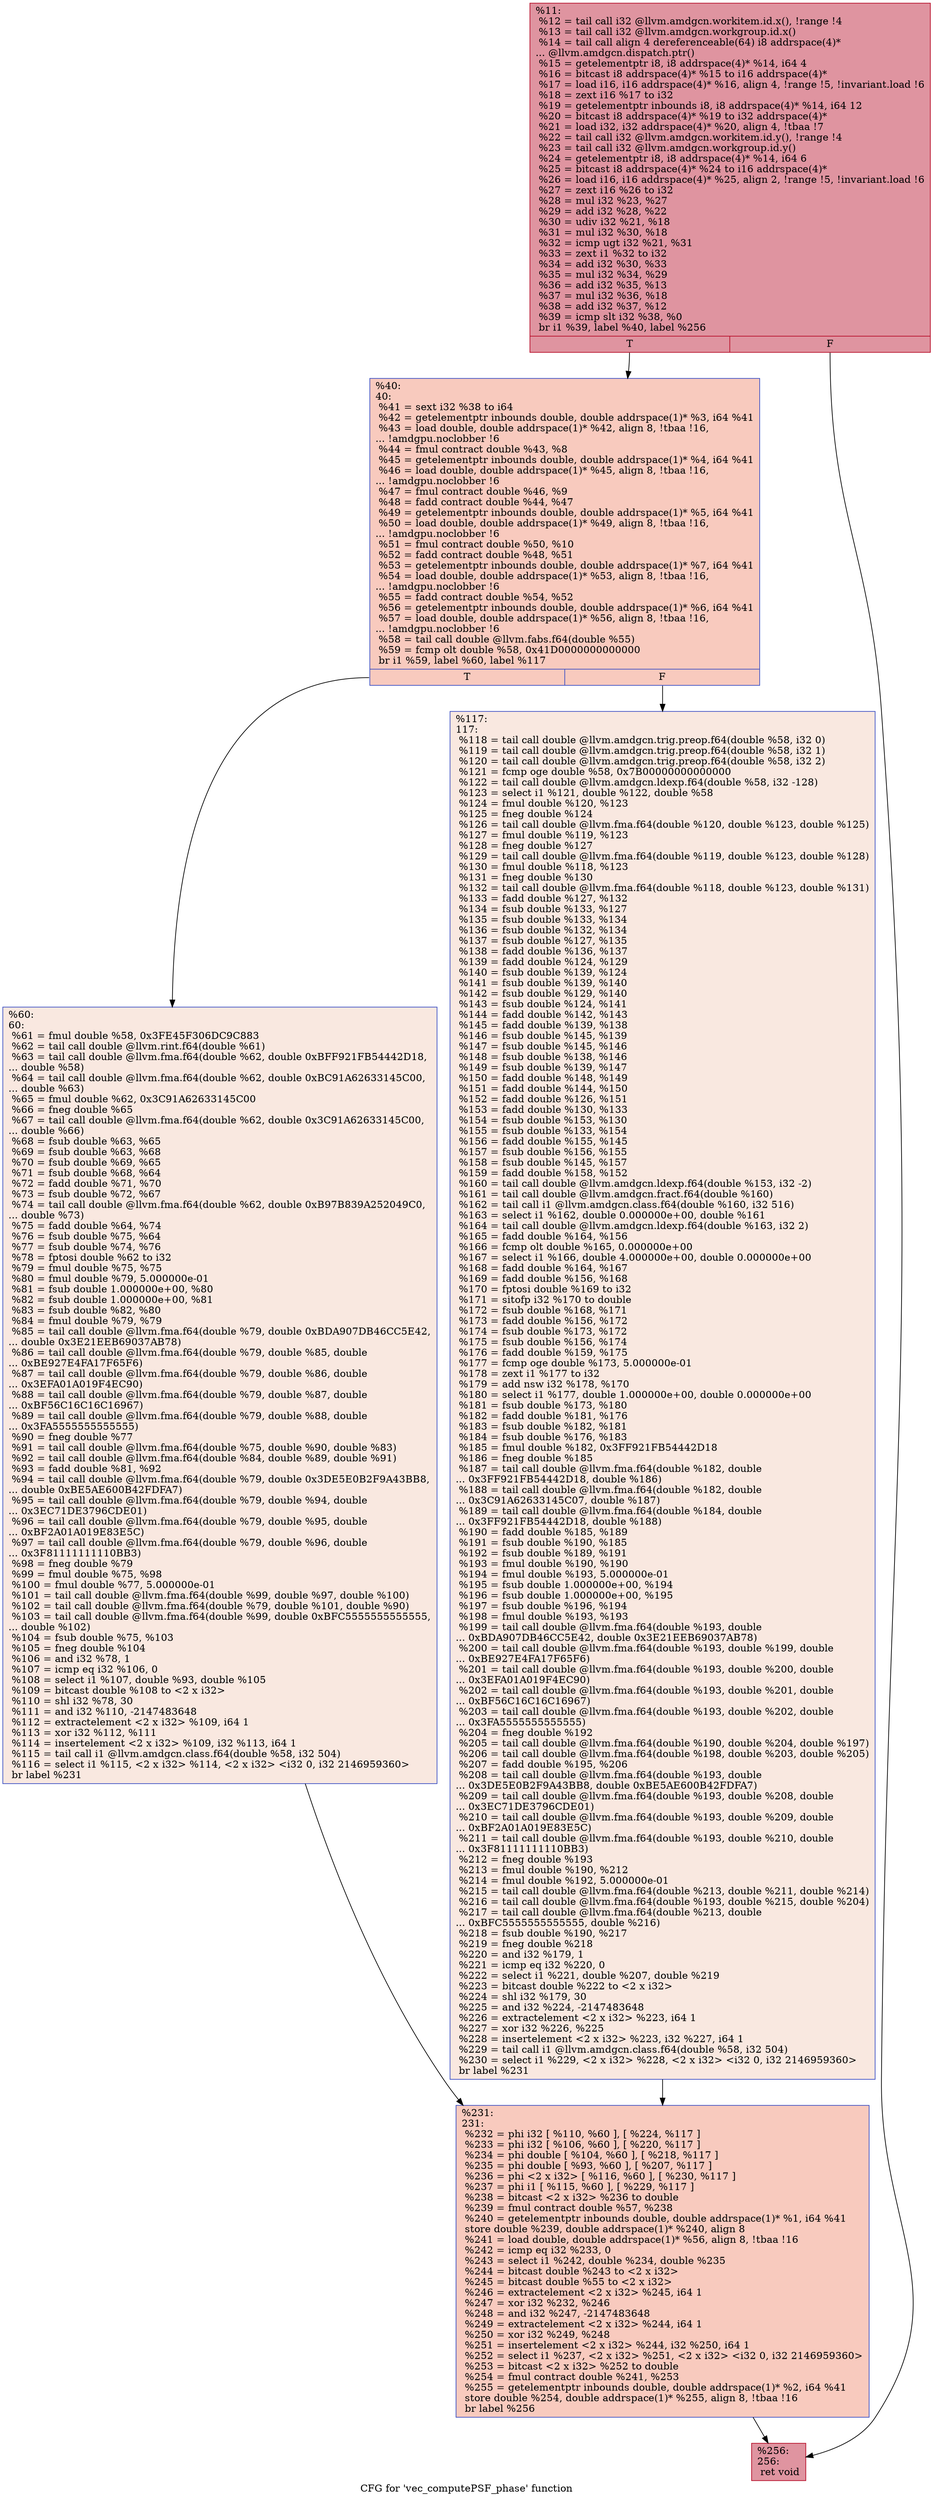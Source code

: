 digraph "CFG for 'vec_computePSF_phase' function" {
	label="CFG for 'vec_computePSF_phase' function";

	Node0x52439f0 [shape=record,color="#b70d28ff", style=filled, fillcolor="#b70d2870",label="{%11:\l  %12 = tail call i32 @llvm.amdgcn.workitem.id.x(), !range !4\l  %13 = tail call i32 @llvm.amdgcn.workgroup.id.x()\l  %14 = tail call align 4 dereferenceable(64) i8 addrspace(4)*\l... @llvm.amdgcn.dispatch.ptr()\l  %15 = getelementptr i8, i8 addrspace(4)* %14, i64 4\l  %16 = bitcast i8 addrspace(4)* %15 to i16 addrspace(4)*\l  %17 = load i16, i16 addrspace(4)* %16, align 4, !range !5, !invariant.load !6\l  %18 = zext i16 %17 to i32\l  %19 = getelementptr inbounds i8, i8 addrspace(4)* %14, i64 12\l  %20 = bitcast i8 addrspace(4)* %19 to i32 addrspace(4)*\l  %21 = load i32, i32 addrspace(4)* %20, align 4, !tbaa !7\l  %22 = tail call i32 @llvm.amdgcn.workitem.id.y(), !range !4\l  %23 = tail call i32 @llvm.amdgcn.workgroup.id.y()\l  %24 = getelementptr i8, i8 addrspace(4)* %14, i64 6\l  %25 = bitcast i8 addrspace(4)* %24 to i16 addrspace(4)*\l  %26 = load i16, i16 addrspace(4)* %25, align 2, !range !5, !invariant.load !6\l  %27 = zext i16 %26 to i32\l  %28 = mul i32 %23, %27\l  %29 = add i32 %28, %22\l  %30 = udiv i32 %21, %18\l  %31 = mul i32 %30, %18\l  %32 = icmp ugt i32 %21, %31\l  %33 = zext i1 %32 to i32\l  %34 = add i32 %30, %33\l  %35 = mul i32 %34, %29\l  %36 = add i32 %35, %13\l  %37 = mul i32 %36, %18\l  %38 = add i32 %37, %12\l  %39 = icmp slt i32 %38, %0\l  br i1 %39, label %40, label %256\l|{<s0>T|<s1>F}}"];
	Node0x52439f0:s0 -> Node0x5248650;
	Node0x52439f0:s1 -> Node0x52486e0;
	Node0x5248650 [shape=record,color="#3d50c3ff", style=filled, fillcolor="#ef886b70",label="{%40:\l40:                                               \l  %41 = sext i32 %38 to i64\l  %42 = getelementptr inbounds double, double addrspace(1)* %3, i64 %41\l  %43 = load double, double addrspace(1)* %42, align 8, !tbaa !16,\l... !amdgpu.noclobber !6\l  %44 = fmul contract double %43, %8\l  %45 = getelementptr inbounds double, double addrspace(1)* %4, i64 %41\l  %46 = load double, double addrspace(1)* %45, align 8, !tbaa !16,\l... !amdgpu.noclobber !6\l  %47 = fmul contract double %46, %9\l  %48 = fadd contract double %44, %47\l  %49 = getelementptr inbounds double, double addrspace(1)* %5, i64 %41\l  %50 = load double, double addrspace(1)* %49, align 8, !tbaa !16,\l... !amdgpu.noclobber !6\l  %51 = fmul contract double %50, %10\l  %52 = fadd contract double %48, %51\l  %53 = getelementptr inbounds double, double addrspace(1)* %7, i64 %41\l  %54 = load double, double addrspace(1)* %53, align 8, !tbaa !16,\l... !amdgpu.noclobber !6\l  %55 = fadd contract double %54, %52\l  %56 = getelementptr inbounds double, double addrspace(1)* %6, i64 %41\l  %57 = load double, double addrspace(1)* %56, align 8, !tbaa !16,\l... !amdgpu.noclobber !6\l  %58 = tail call double @llvm.fabs.f64(double %55)\l  %59 = fcmp olt double %58, 0x41D0000000000000\l  br i1 %59, label %60, label %117\l|{<s0>T|<s1>F}}"];
	Node0x5248650:s0 -> Node0x524a670;
	Node0x5248650:s1 -> Node0x524a700;
	Node0x524a670 [shape=record,color="#3d50c3ff", style=filled, fillcolor="#f1ccb870",label="{%60:\l60:                                               \l  %61 = fmul double %58, 0x3FE45F306DC9C883\l  %62 = tail call double @llvm.rint.f64(double %61)\l  %63 = tail call double @llvm.fma.f64(double %62, double 0xBFF921FB54442D18,\l... double %58)\l  %64 = tail call double @llvm.fma.f64(double %62, double 0xBC91A62633145C00,\l... double %63)\l  %65 = fmul double %62, 0x3C91A62633145C00\l  %66 = fneg double %65\l  %67 = tail call double @llvm.fma.f64(double %62, double 0x3C91A62633145C00,\l... double %66)\l  %68 = fsub double %63, %65\l  %69 = fsub double %63, %68\l  %70 = fsub double %69, %65\l  %71 = fsub double %68, %64\l  %72 = fadd double %71, %70\l  %73 = fsub double %72, %67\l  %74 = tail call double @llvm.fma.f64(double %62, double 0xB97B839A252049C0,\l... double %73)\l  %75 = fadd double %64, %74\l  %76 = fsub double %75, %64\l  %77 = fsub double %74, %76\l  %78 = fptosi double %62 to i32\l  %79 = fmul double %75, %75\l  %80 = fmul double %79, 5.000000e-01\l  %81 = fsub double 1.000000e+00, %80\l  %82 = fsub double 1.000000e+00, %81\l  %83 = fsub double %82, %80\l  %84 = fmul double %79, %79\l  %85 = tail call double @llvm.fma.f64(double %79, double 0xBDA907DB46CC5E42,\l... double 0x3E21EEB69037AB78)\l  %86 = tail call double @llvm.fma.f64(double %79, double %85, double\l... 0xBE927E4FA17F65F6)\l  %87 = tail call double @llvm.fma.f64(double %79, double %86, double\l... 0x3EFA01A019F4EC90)\l  %88 = tail call double @llvm.fma.f64(double %79, double %87, double\l... 0xBF56C16C16C16967)\l  %89 = tail call double @llvm.fma.f64(double %79, double %88, double\l... 0x3FA5555555555555)\l  %90 = fneg double %77\l  %91 = tail call double @llvm.fma.f64(double %75, double %90, double %83)\l  %92 = tail call double @llvm.fma.f64(double %84, double %89, double %91)\l  %93 = fadd double %81, %92\l  %94 = tail call double @llvm.fma.f64(double %79, double 0x3DE5E0B2F9A43BB8,\l... double 0xBE5AE600B42FDFA7)\l  %95 = tail call double @llvm.fma.f64(double %79, double %94, double\l... 0x3EC71DE3796CDE01)\l  %96 = tail call double @llvm.fma.f64(double %79, double %95, double\l... 0xBF2A01A019E83E5C)\l  %97 = tail call double @llvm.fma.f64(double %79, double %96, double\l... 0x3F81111111110BB3)\l  %98 = fneg double %79\l  %99 = fmul double %75, %98\l  %100 = fmul double %77, 5.000000e-01\l  %101 = tail call double @llvm.fma.f64(double %99, double %97, double %100)\l  %102 = tail call double @llvm.fma.f64(double %79, double %101, double %90)\l  %103 = tail call double @llvm.fma.f64(double %99, double 0xBFC5555555555555,\l... double %102)\l  %104 = fsub double %75, %103\l  %105 = fneg double %104\l  %106 = and i32 %78, 1\l  %107 = icmp eq i32 %106, 0\l  %108 = select i1 %107, double %93, double %105\l  %109 = bitcast double %108 to \<2 x i32\>\l  %110 = shl i32 %78, 30\l  %111 = and i32 %110, -2147483648\l  %112 = extractelement \<2 x i32\> %109, i64 1\l  %113 = xor i32 %112, %111\l  %114 = insertelement \<2 x i32\> %109, i32 %113, i64 1\l  %115 = tail call i1 @llvm.amdgcn.class.f64(double %58, i32 504)\l  %116 = select i1 %115, \<2 x i32\> %114, \<2 x i32\> \<i32 0, i32 2146959360\>\l  br label %231\l}"];
	Node0x524a670 -> Node0x524e670;
	Node0x524a700 [shape=record,color="#3d50c3ff", style=filled, fillcolor="#f1ccb870",label="{%117:\l117:                                              \l  %118 = tail call double @llvm.amdgcn.trig.preop.f64(double %58, i32 0)\l  %119 = tail call double @llvm.amdgcn.trig.preop.f64(double %58, i32 1)\l  %120 = tail call double @llvm.amdgcn.trig.preop.f64(double %58, i32 2)\l  %121 = fcmp oge double %58, 0x7B00000000000000\l  %122 = tail call double @llvm.amdgcn.ldexp.f64(double %58, i32 -128)\l  %123 = select i1 %121, double %122, double %58\l  %124 = fmul double %120, %123\l  %125 = fneg double %124\l  %126 = tail call double @llvm.fma.f64(double %120, double %123, double %125)\l  %127 = fmul double %119, %123\l  %128 = fneg double %127\l  %129 = tail call double @llvm.fma.f64(double %119, double %123, double %128)\l  %130 = fmul double %118, %123\l  %131 = fneg double %130\l  %132 = tail call double @llvm.fma.f64(double %118, double %123, double %131)\l  %133 = fadd double %127, %132\l  %134 = fsub double %133, %127\l  %135 = fsub double %133, %134\l  %136 = fsub double %132, %134\l  %137 = fsub double %127, %135\l  %138 = fadd double %136, %137\l  %139 = fadd double %124, %129\l  %140 = fsub double %139, %124\l  %141 = fsub double %139, %140\l  %142 = fsub double %129, %140\l  %143 = fsub double %124, %141\l  %144 = fadd double %142, %143\l  %145 = fadd double %139, %138\l  %146 = fsub double %145, %139\l  %147 = fsub double %145, %146\l  %148 = fsub double %138, %146\l  %149 = fsub double %139, %147\l  %150 = fadd double %148, %149\l  %151 = fadd double %144, %150\l  %152 = fadd double %126, %151\l  %153 = fadd double %130, %133\l  %154 = fsub double %153, %130\l  %155 = fsub double %133, %154\l  %156 = fadd double %155, %145\l  %157 = fsub double %156, %155\l  %158 = fsub double %145, %157\l  %159 = fadd double %158, %152\l  %160 = tail call double @llvm.amdgcn.ldexp.f64(double %153, i32 -2)\l  %161 = tail call double @llvm.amdgcn.fract.f64(double %160)\l  %162 = tail call i1 @llvm.amdgcn.class.f64(double %160, i32 516)\l  %163 = select i1 %162, double 0.000000e+00, double %161\l  %164 = tail call double @llvm.amdgcn.ldexp.f64(double %163, i32 2)\l  %165 = fadd double %164, %156\l  %166 = fcmp olt double %165, 0.000000e+00\l  %167 = select i1 %166, double 4.000000e+00, double 0.000000e+00\l  %168 = fadd double %164, %167\l  %169 = fadd double %156, %168\l  %170 = fptosi double %169 to i32\l  %171 = sitofp i32 %170 to double\l  %172 = fsub double %168, %171\l  %173 = fadd double %156, %172\l  %174 = fsub double %173, %172\l  %175 = fsub double %156, %174\l  %176 = fadd double %159, %175\l  %177 = fcmp oge double %173, 5.000000e-01\l  %178 = zext i1 %177 to i32\l  %179 = add nsw i32 %178, %170\l  %180 = select i1 %177, double 1.000000e+00, double 0.000000e+00\l  %181 = fsub double %173, %180\l  %182 = fadd double %181, %176\l  %183 = fsub double %182, %181\l  %184 = fsub double %176, %183\l  %185 = fmul double %182, 0x3FF921FB54442D18\l  %186 = fneg double %185\l  %187 = tail call double @llvm.fma.f64(double %182, double\l... 0x3FF921FB54442D18, double %186)\l  %188 = tail call double @llvm.fma.f64(double %182, double\l... 0x3C91A62633145C07, double %187)\l  %189 = tail call double @llvm.fma.f64(double %184, double\l... 0x3FF921FB54442D18, double %188)\l  %190 = fadd double %185, %189\l  %191 = fsub double %190, %185\l  %192 = fsub double %189, %191\l  %193 = fmul double %190, %190\l  %194 = fmul double %193, 5.000000e-01\l  %195 = fsub double 1.000000e+00, %194\l  %196 = fsub double 1.000000e+00, %195\l  %197 = fsub double %196, %194\l  %198 = fmul double %193, %193\l  %199 = tail call double @llvm.fma.f64(double %193, double\l... 0xBDA907DB46CC5E42, double 0x3E21EEB69037AB78)\l  %200 = tail call double @llvm.fma.f64(double %193, double %199, double\l... 0xBE927E4FA17F65F6)\l  %201 = tail call double @llvm.fma.f64(double %193, double %200, double\l... 0x3EFA01A019F4EC90)\l  %202 = tail call double @llvm.fma.f64(double %193, double %201, double\l... 0xBF56C16C16C16967)\l  %203 = tail call double @llvm.fma.f64(double %193, double %202, double\l... 0x3FA5555555555555)\l  %204 = fneg double %192\l  %205 = tail call double @llvm.fma.f64(double %190, double %204, double %197)\l  %206 = tail call double @llvm.fma.f64(double %198, double %203, double %205)\l  %207 = fadd double %195, %206\l  %208 = tail call double @llvm.fma.f64(double %193, double\l... 0x3DE5E0B2F9A43BB8, double 0xBE5AE600B42FDFA7)\l  %209 = tail call double @llvm.fma.f64(double %193, double %208, double\l... 0x3EC71DE3796CDE01)\l  %210 = tail call double @llvm.fma.f64(double %193, double %209, double\l... 0xBF2A01A019E83E5C)\l  %211 = tail call double @llvm.fma.f64(double %193, double %210, double\l... 0x3F81111111110BB3)\l  %212 = fneg double %193\l  %213 = fmul double %190, %212\l  %214 = fmul double %192, 5.000000e-01\l  %215 = tail call double @llvm.fma.f64(double %213, double %211, double %214)\l  %216 = tail call double @llvm.fma.f64(double %193, double %215, double %204)\l  %217 = tail call double @llvm.fma.f64(double %213, double\l... 0xBFC5555555555555, double %216)\l  %218 = fsub double %190, %217\l  %219 = fneg double %218\l  %220 = and i32 %179, 1\l  %221 = icmp eq i32 %220, 0\l  %222 = select i1 %221, double %207, double %219\l  %223 = bitcast double %222 to \<2 x i32\>\l  %224 = shl i32 %179, 30\l  %225 = and i32 %224, -2147483648\l  %226 = extractelement \<2 x i32\> %223, i64 1\l  %227 = xor i32 %226, %225\l  %228 = insertelement \<2 x i32\> %223, i32 %227, i64 1\l  %229 = tail call i1 @llvm.amdgcn.class.f64(double %58, i32 504)\l  %230 = select i1 %229, \<2 x i32\> %228, \<2 x i32\> \<i32 0, i32 2146959360\>\l  br label %231\l}"];
	Node0x524a700 -> Node0x524e670;
	Node0x524e670 [shape=record,color="#3d50c3ff", style=filled, fillcolor="#ef886b70",label="{%231:\l231:                                              \l  %232 = phi i32 [ %110, %60 ], [ %224, %117 ]\l  %233 = phi i32 [ %106, %60 ], [ %220, %117 ]\l  %234 = phi double [ %104, %60 ], [ %218, %117 ]\l  %235 = phi double [ %93, %60 ], [ %207, %117 ]\l  %236 = phi \<2 x i32\> [ %116, %60 ], [ %230, %117 ]\l  %237 = phi i1 [ %115, %60 ], [ %229, %117 ]\l  %238 = bitcast \<2 x i32\> %236 to double\l  %239 = fmul contract double %57, %238\l  %240 = getelementptr inbounds double, double addrspace(1)* %1, i64 %41\l  store double %239, double addrspace(1)* %240, align 8\l  %241 = load double, double addrspace(1)* %56, align 8, !tbaa !16\l  %242 = icmp eq i32 %233, 0\l  %243 = select i1 %242, double %234, double %235\l  %244 = bitcast double %243 to \<2 x i32\>\l  %245 = bitcast double %55 to \<2 x i32\>\l  %246 = extractelement \<2 x i32\> %245, i64 1\l  %247 = xor i32 %232, %246\l  %248 = and i32 %247, -2147483648\l  %249 = extractelement \<2 x i32\> %244, i64 1\l  %250 = xor i32 %249, %248\l  %251 = insertelement \<2 x i32\> %244, i32 %250, i64 1\l  %252 = select i1 %237, \<2 x i32\> %251, \<2 x i32\> \<i32 0, i32 2146959360\>\l  %253 = bitcast \<2 x i32\> %252 to double\l  %254 = fmul contract double %241, %253\l  %255 = getelementptr inbounds double, double addrspace(1)* %2, i64 %41\l  store double %254, double addrspace(1)* %255, align 8, !tbaa !16\l  br label %256\l}"];
	Node0x524e670 -> Node0x52486e0;
	Node0x52486e0 [shape=record,color="#b70d28ff", style=filled, fillcolor="#b70d2870",label="{%256:\l256:                                              \l  ret void\l}"];
}
